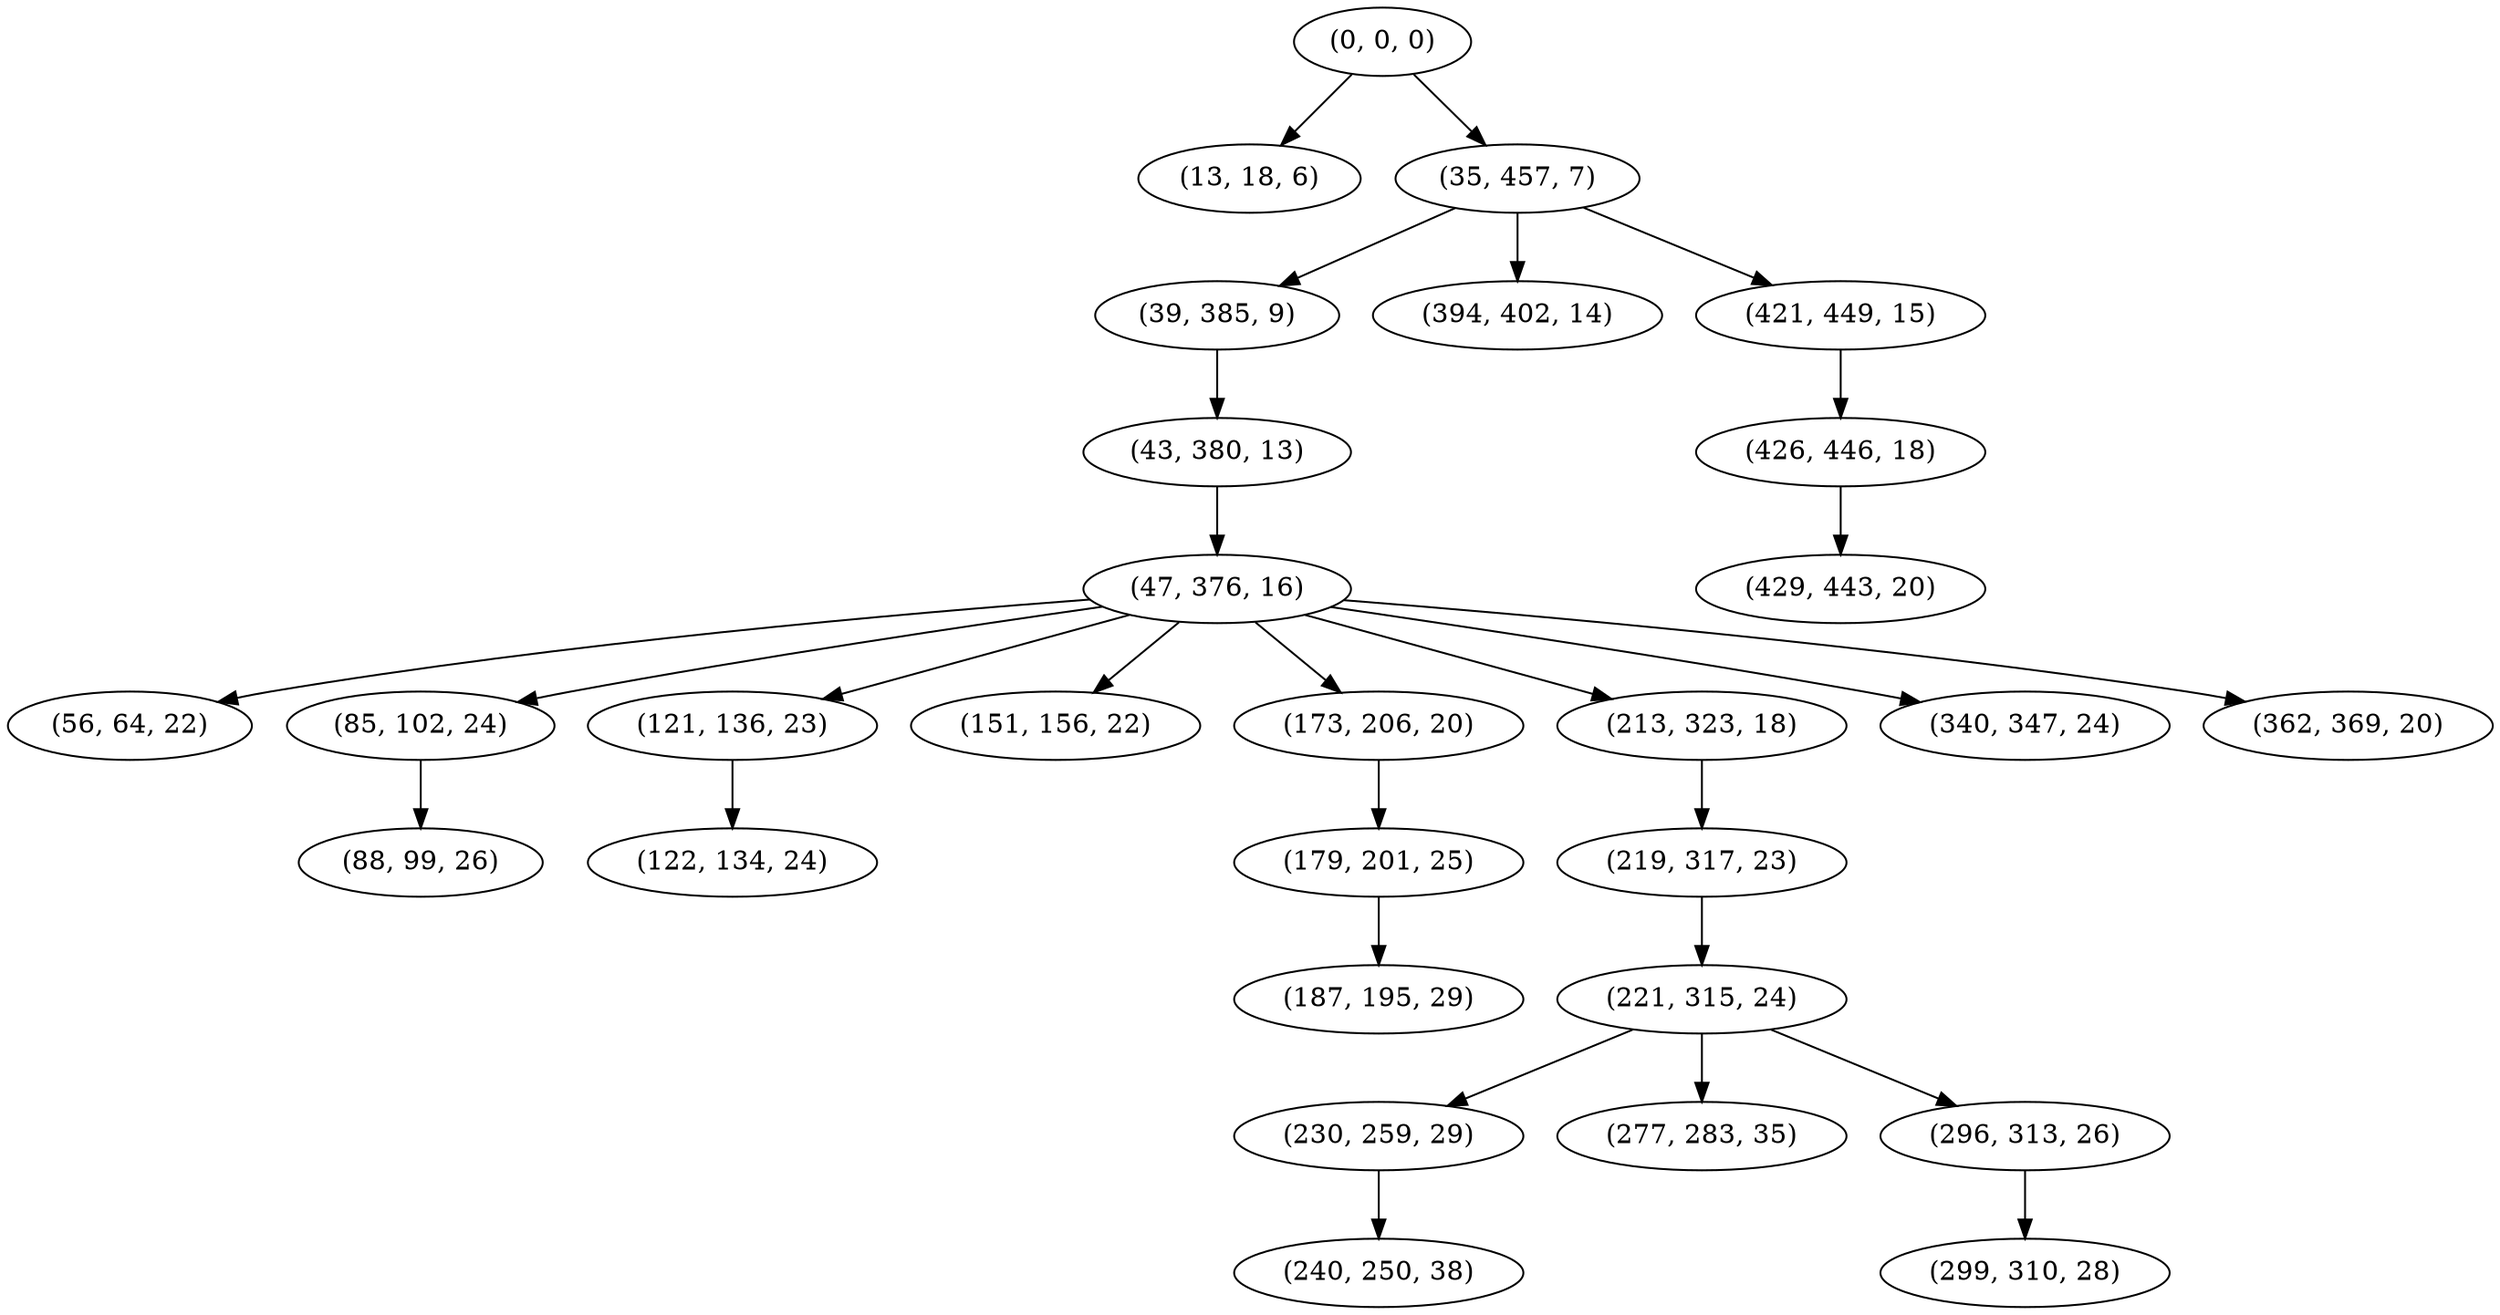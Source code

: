digraph tree {
    "(0, 0, 0)";
    "(13, 18, 6)";
    "(35, 457, 7)";
    "(39, 385, 9)";
    "(43, 380, 13)";
    "(47, 376, 16)";
    "(56, 64, 22)";
    "(85, 102, 24)";
    "(88, 99, 26)";
    "(121, 136, 23)";
    "(122, 134, 24)";
    "(151, 156, 22)";
    "(173, 206, 20)";
    "(179, 201, 25)";
    "(187, 195, 29)";
    "(213, 323, 18)";
    "(219, 317, 23)";
    "(221, 315, 24)";
    "(230, 259, 29)";
    "(240, 250, 38)";
    "(277, 283, 35)";
    "(296, 313, 26)";
    "(299, 310, 28)";
    "(340, 347, 24)";
    "(362, 369, 20)";
    "(394, 402, 14)";
    "(421, 449, 15)";
    "(426, 446, 18)";
    "(429, 443, 20)";
    "(0, 0, 0)" -> "(13, 18, 6)";
    "(0, 0, 0)" -> "(35, 457, 7)";
    "(35, 457, 7)" -> "(39, 385, 9)";
    "(35, 457, 7)" -> "(394, 402, 14)";
    "(35, 457, 7)" -> "(421, 449, 15)";
    "(39, 385, 9)" -> "(43, 380, 13)";
    "(43, 380, 13)" -> "(47, 376, 16)";
    "(47, 376, 16)" -> "(56, 64, 22)";
    "(47, 376, 16)" -> "(85, 102, 24)";
    "(47, 376, 16)" -> "(121, 136, 23)";
    "(47, 376, 16)" -> "(151, 156, 22)";
    "(47, 376, 16)" -> "(173, 206, 20)";
    "(47, 376, 16)" -> "(213, 323, 18)";
    "(47, 376, 16)" -> "(340, 347, 24)";
    "(47, 376, 16)" -> "(362, 369, 20)";
    "(85, 102, 24)" -> "(88, 99, 26)";
    "(121, 136, 23)" -> "(122, 134, 24)";
    "(173, 206, 20)" -> "(179, 201, 25)";
    "(179, 201, 25)" -> "(187, 195, 29)";
    "(213, 323, 18)" -> "(219, 317, 23)";
    "(219, 317, 23)" -> "(221, 315, 24)";
    "(221, 315, 24)" -> "(230, 259, 29)";
    "(221, 315, 24)" -> "(277, 283, 35)";
    "(221, 315, 24)" -> "(296, 313, 26)";
    "(230, 259, 29)" -> "(240, 250, 38)";
    "(296, 313, 26)" -> "(299, 310, 28)";
    "(421, 449, 15)" -> "(426, 446, 18)";
    "(426, 446, 18)" -> "(429, 443, 20)";
}
